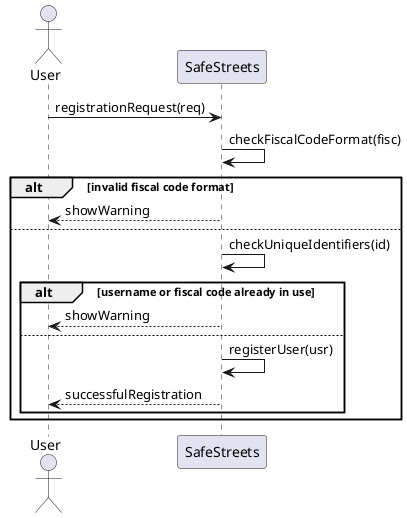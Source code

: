 @startuml rasd_sequence_diagram_uc_1_1
skinparam Shadowing false

actor User as U
participant SafeStreets as SS

U -> SS : registrationRequest(req)

SS -> SS : checkFiscalCodeFormat(fisc)
alt invalid fiscal code format
SS --> U : showWarning
else
SS -> SS : checkUniqueIdentifiers(id)
alt username or fiscal code already in use
SS --> U : showWarning
else
SS -> SS: registerUser(usr)
SS --> U: successfulRegistration
end
end

@enduml